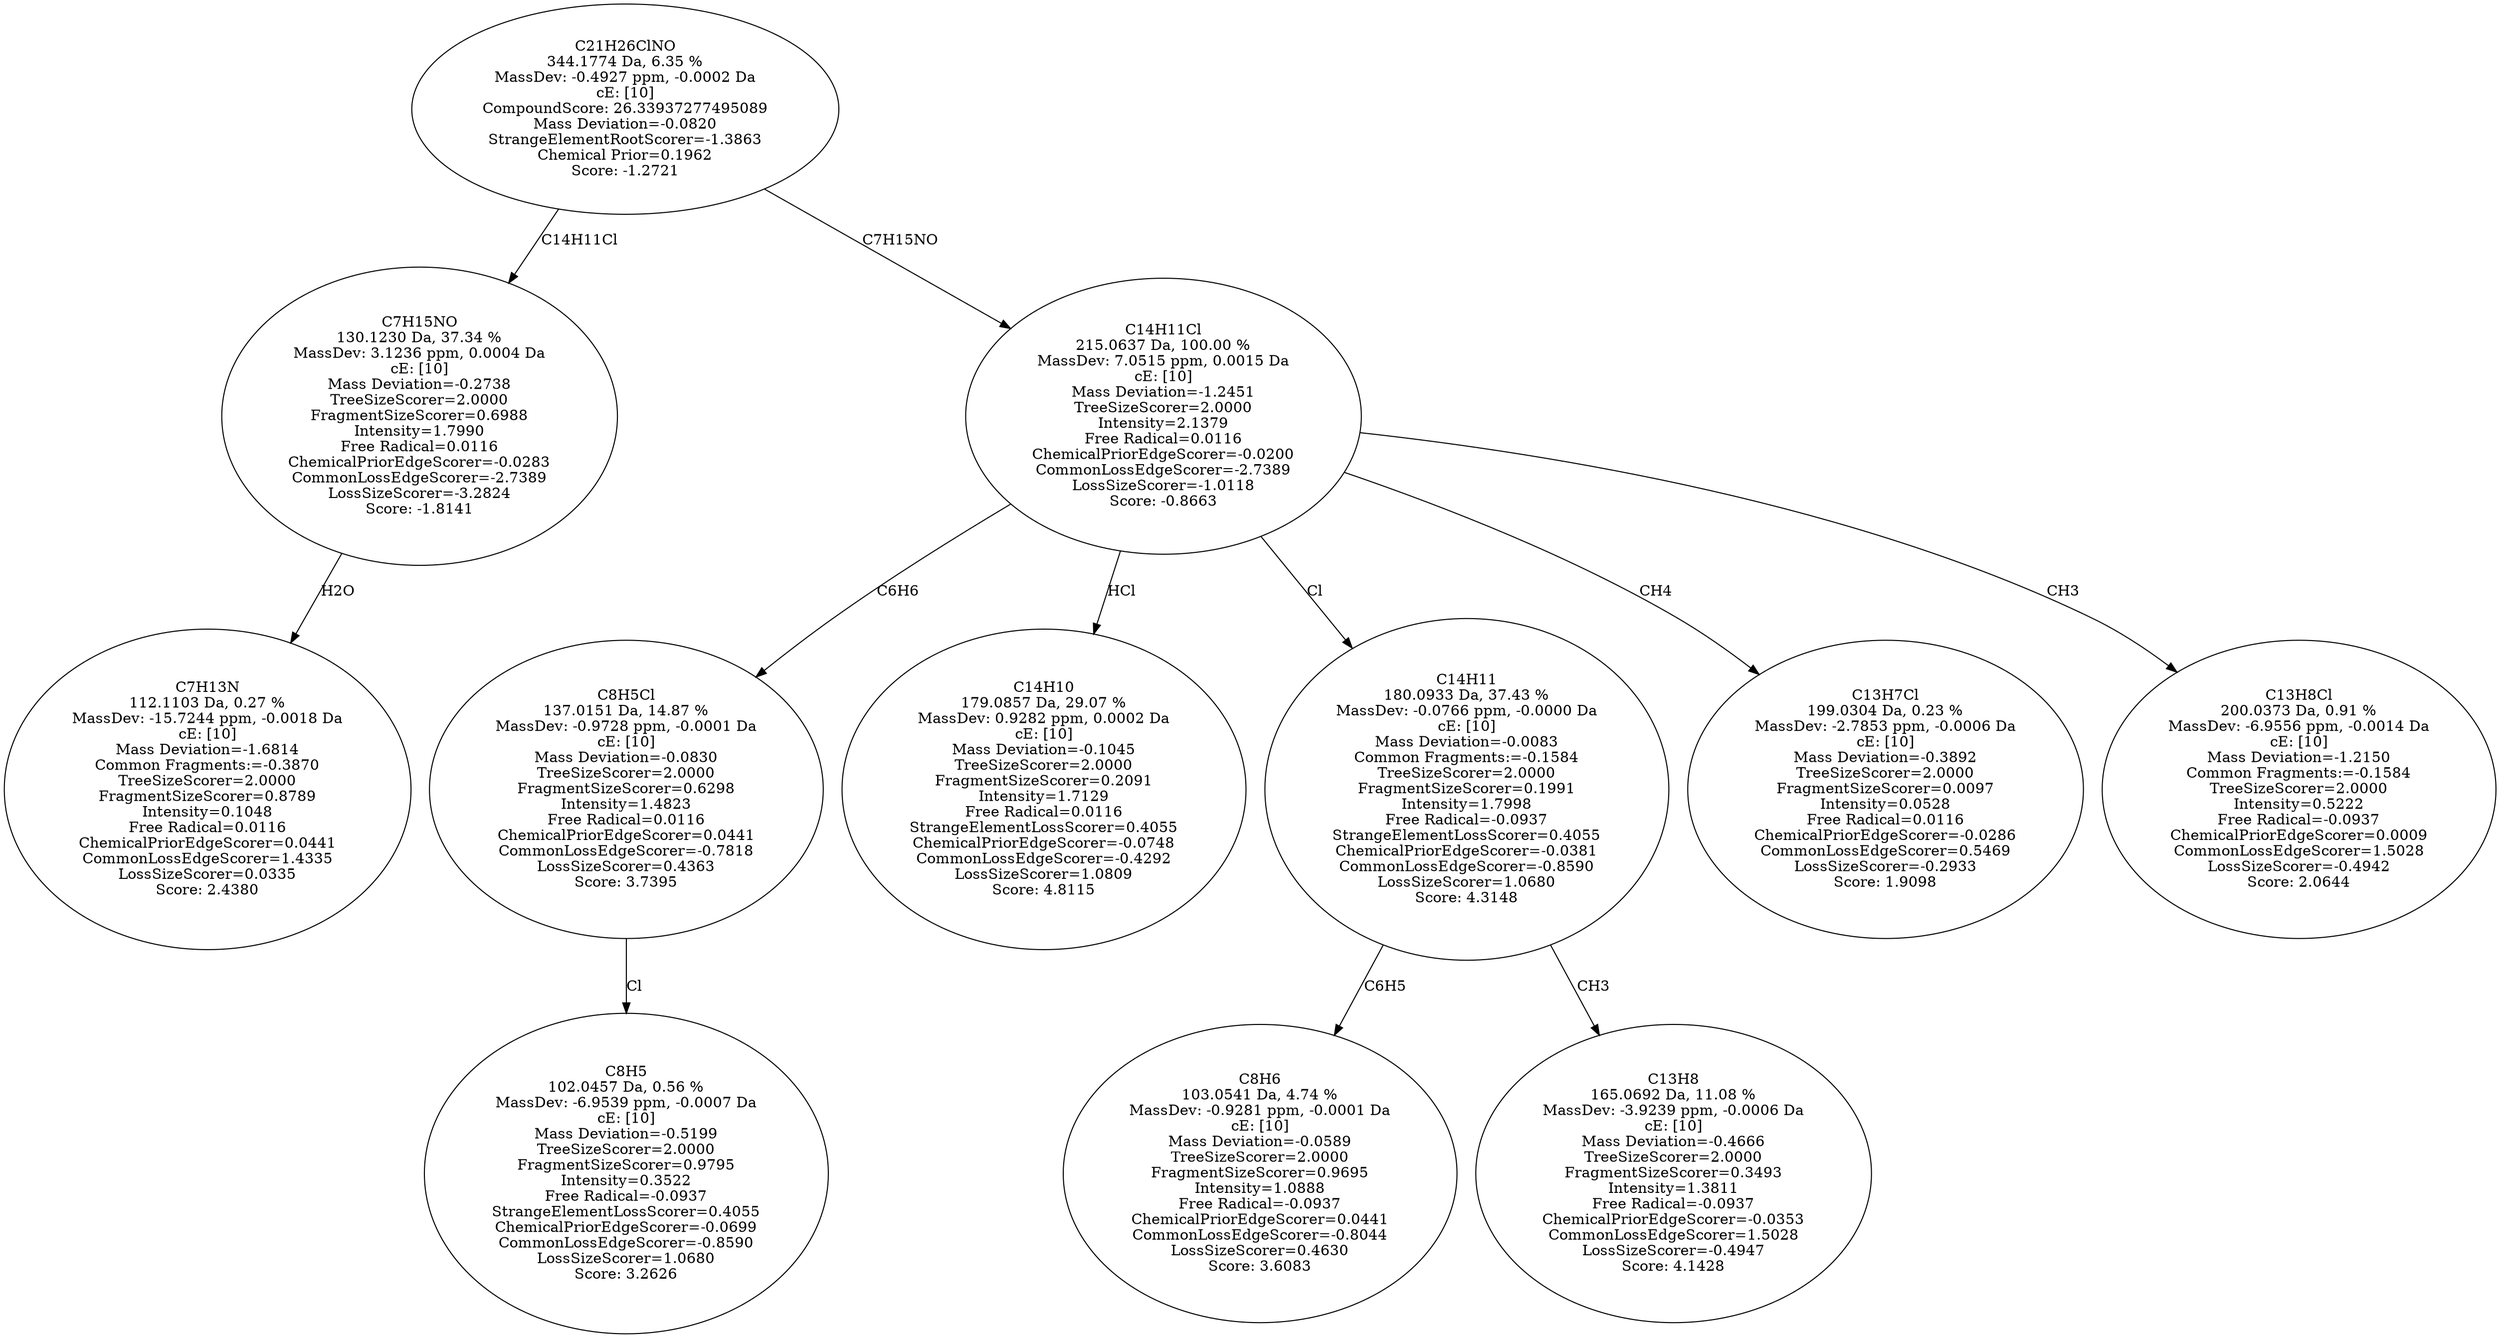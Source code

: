 strict digraph {
v1 [label="C7H13N\n112.1103 Da, 0.27 %\nMassDev: -15.7244 ppm, -0.0018 Da\ncE: [10]\nMass Deviation=-1.6814\nCommon Fragments:=-0.3870\nTreeSizeScorer=2.0000\nFragmentSizeScorer=0.8789\nIntensity=0.1048\nFree Radical=0.0116\nChemicalPriorEdgeScorer=0.0441\nCommonLossEdgeScorer=1.4335\nLossSizeScorer=0.0335\nScore: 2.4380"];
v2 [label="C7H15NO\n130.1230 Da, 37.34 %\nMassDev: 3.1236 ppm, 0.0004 Da\ncE: [10]\nMass Deviation=-0.2738\nTreeSizeScorer=2.0000\nFragmentSizeScorer=0.6988\nIntensity=1.7990\nFree Radical=0.0116\nChemicalPriorEdgeScorer=-0.0283\nCommonLossEdgeScorer=-2.7389\nLossSizeScorer=-3.2824\nScore: -1.8141"];
v3 [label="C8H5\n102.0457 Da, 0.56 %\nMassDev: -6.9539 ppm, -0.0007 Da\ncE: [10]\nMass Deviation=-0.5199\nTreeSizeScorer=2.0000\nFragmentSizeScorer=0.9795\nIntensity=0.3522\nFree Radical=-0.0937\nStrangeElementLossScorer=0.4055\nChemicalPriorEdgeScorer=-0.0699\nCommonLossEdgeScorer=-0.8590\nLossSizeScorer=1.0680\nScore: 3.2626"];
v4 [label="C8H5Cl\n137.0151 Da, 14.87 %\nMassDev: -0.9728 ppm, -0.0001 Da\ncE: [10]\nMass Deviation=-0.0830\nTreeSizeScorer=2.0000\nFragmentSizeScorer=0.6298\nIntensity=1.4823\nFree Radical=0.0116\nChemicalPriorEdgeScorer=0.0441\nCommonLossEdgeScorer=-0.7818\nLossSizeScorer=0.4363\nScore: 3.7395"];
v5 [label="C14H10\n179.0857 Da, 29.07 %\nMassDev: 0.9282 ppm, 0.0002 Da\ncE: [10]\nMass Deviation=-0.1045\nTreeSizeScorer=2.0000\nFragmentSizeScorer=0.2091\nIntensity=1.7129\nFree Radical=0.0116\nStrangeElementLossScorer=0.4055\nChemicalPriorEdgeScorer=-0.0748\nCommonLossEdgeScorer=-0.4292\nLossSizeScorer=1.0809\nScore: 4.8115"];
v6 [label="C8H6\n103.0541 Da, 4.74 %\nMassDev: -0.9281 ppm, -0.0001 Da\ncE: [10]\nMass Deviation=-0.0589\nTreeSizeScorer=2.0000\nFragmentSizeScorer=0.9695\nIntensity=1.0888\nFree Radical=-0.0937\nChemicalPriorEdgeScorer=0.0441\nCommonLossEdgeScorer=-0.8044\nLossSizeScorer=0.4630\nScore: 3.6083"];
v7 [label="C13H8\n165.0692 Da, 11.08 %\nMassDev: -3.9239 ppm, -0.0006 Da\ncE: [10]\nMass Deviation=-0.4666\nTreeSizeScorer=2.0000\nFragmentSizeScorer=0.3493\nIntensity=1.3811\nFree Radical=-0.0937\nChemicalPriorEdgeScorer=-0.0353\nCommonLossEdgeScorer=1.5028\nLossSizeScorer=-0.4947\nScore: 4.1428"];
v8 [label="C14H11\n180.0933 Da, 37.43 %\nMassDev: -0.0766 ppm, -0.0000 Da\ncE: [10]\nMass Deviation=-0.0083\nCommon Fragments:=-0.1584\nTreeSizeScorer=2.0000\nFragmentSizeScorer=0.1991\nIntensity=1.7998\nFree Radical=-0.0937\nStrangeElementLossScorer=0.4055\nChemicalPriorEdgeScorer=-0.0381\nCommonLossEdgeScorer=-0.8590\nLossSizeScorer=1.0680\nScore: 4.3148"];
v9 [label="C13H7Cl\n199.0304 Da, 0.23 %\nMassDev: -2.7853 ppm, -0.0006 Da\ncE: [10]\nMass Deviation=-0.3892\nTreeSizeScorer=2.0000\nFragmentSizeScorer=0.0097\nIntensity=0.0528\nFree Radical=0.0116\nChemicalPriorEdgeScorer=-0.0286\nCommonLossEdgeScorer=0.5469\nLossSizeScorer=-0.2933\nScore: 1.9098"];
v10 [label="C13H8Cl\n200.0373 Da, 0.91 %\nMassDev: -6.9556 ppm, -0.0014 Da\ncE: [10]\nMass Deviation=-1.2150\nCommon Fragments:=-0.1584\nTreeSizeScorer=2.0000\nIntensity=0.5222\nFree Radical=-0.0937\nChemicalPriorEdgeScorer=0.0009\nCommonLossEdgeScorer=1.5028\nLossSizeScorer=-0.4942\nScore: 2.0644"];
v11 [label="C14H11Cl\n215.0637 Da, 100.00 %\nMassDev: 7.0515 ppm, 0.0015 Da\ncE: [10]\nMass Deviation=-1.2451\nTreeSizeScorer=2.0000\nIntensity=2.1379\nFree Radical=0.0116\nChemicalPriorEdgeScorer=-0.0200\nCommonLossEdgeScorer=-2.7389\nLossSizeScorer=-1.0118\nScore: -0.8663"];
v12 [label="C21H26ClNO\n344.1774 Da, 6.35 %\nMassDev: -0.4927 ppm, -0.0002 Da\ncE: [10]\nCompoundScore: 26.33937277495089\nMass Deviation=-0.0820\nStrangeElementRootScorer=-1.3863\nChemical Prior=0.1962\nScore: -1.2721"];
v2 -> v1 [label="H2O"];
v12 -> v2 [label="C14H11Cl"];
v4 -> v3 [label="Cl"];
v11 -> v4 [label="C6H6"];
v11 -> v5 [label="HCl"];
v8 -> v6 [label="C6H5"];
v8 -> v7 [label="CH3"];
v11 -> v8 [label="Cl"];
v11 -> v9 [label="CH4"];
v11 -> v10 [label="CH3"];
v12 -> v11 [label="C7H15NO"];
}